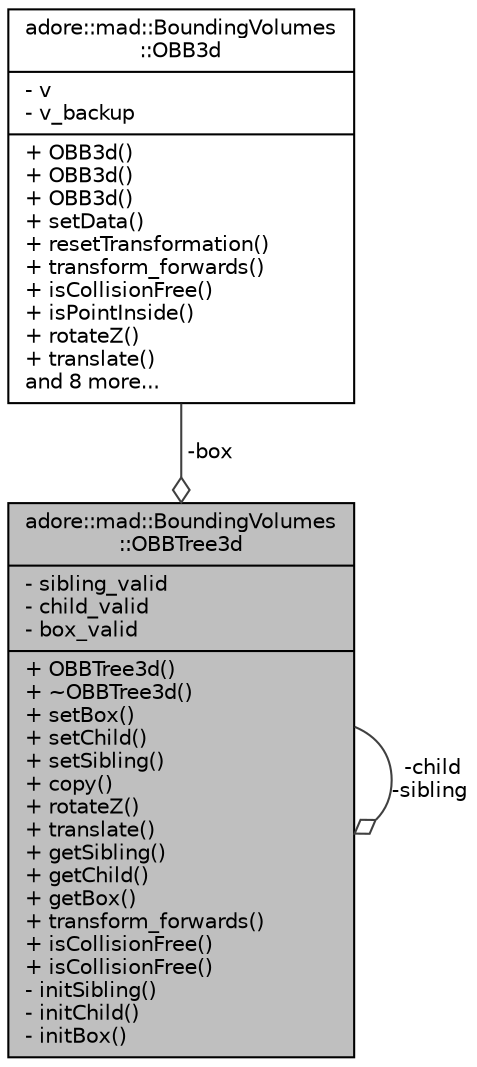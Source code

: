 digraph "adore::mad::BoundingVolumes::OBBTree3d"
{
 // LATEX_PDF_SIZE
  edge [fontname="Helvetica",fontsize="10",labelfontname="Helvetica",labelfontsize="10"];
  node [fontname="Helvetica",fontsize="10",shape=record];
  Node1 [label="{adore::mad::BoundingVolumes\l::OBBTree3d\n|- sibling_valid\l- child_valid\l- box_valid\l|+ OBBTree3d()\l+ ~OBBTree3d()\l+ setBox()\l+ setChild()\l+ setSibling()\l+ copy()\l+ rotateZ()\l+ translate()\l+ getSibling()\l+ getChild()\l+ getBox()\l+ transform_forwards()\l+ isCollisionFree()\l+ isCollisionFree()\l- initSibling()\l- initChild()\l- initBox()\l}",height=0.2,width=0.4,color="black", fillcolor="grey75", style="filled", fontcolor="black",tooltip=" "];
  Node2 -> Node1 [color="grey25",fontsize="10",style="solid",label=" -box" ,arrowhead="odiamond",fontname="Helvetica"];
  Node2 [label="{adore::mad::BoundingVolumes\l::OBB3d\n|- v\l- v_backup\l|+ OBB3d()\l+ OBB3d()\l+ OBB3d()\l+ setData()\l+ resetTransformation()\l+ transform_forwards()\l+ isCollisionFree()\l+ isPointInside()\l+ rotateZ()\l+ translate()\land 8 more...\l}",height=0.2,width=0.4,color="black", fillcolor="white", style="filled",URL="$classadore_1_1mad_1_1BoundingVolumes_1_1OBB3d.html",tooltip=" "];
  Node1 -> Node1 [color="grey25",fontsize="10",style="solid",label=" -child\n-sibling" ,arrowhead="odiamond",fontname="Helvetica"];
}
